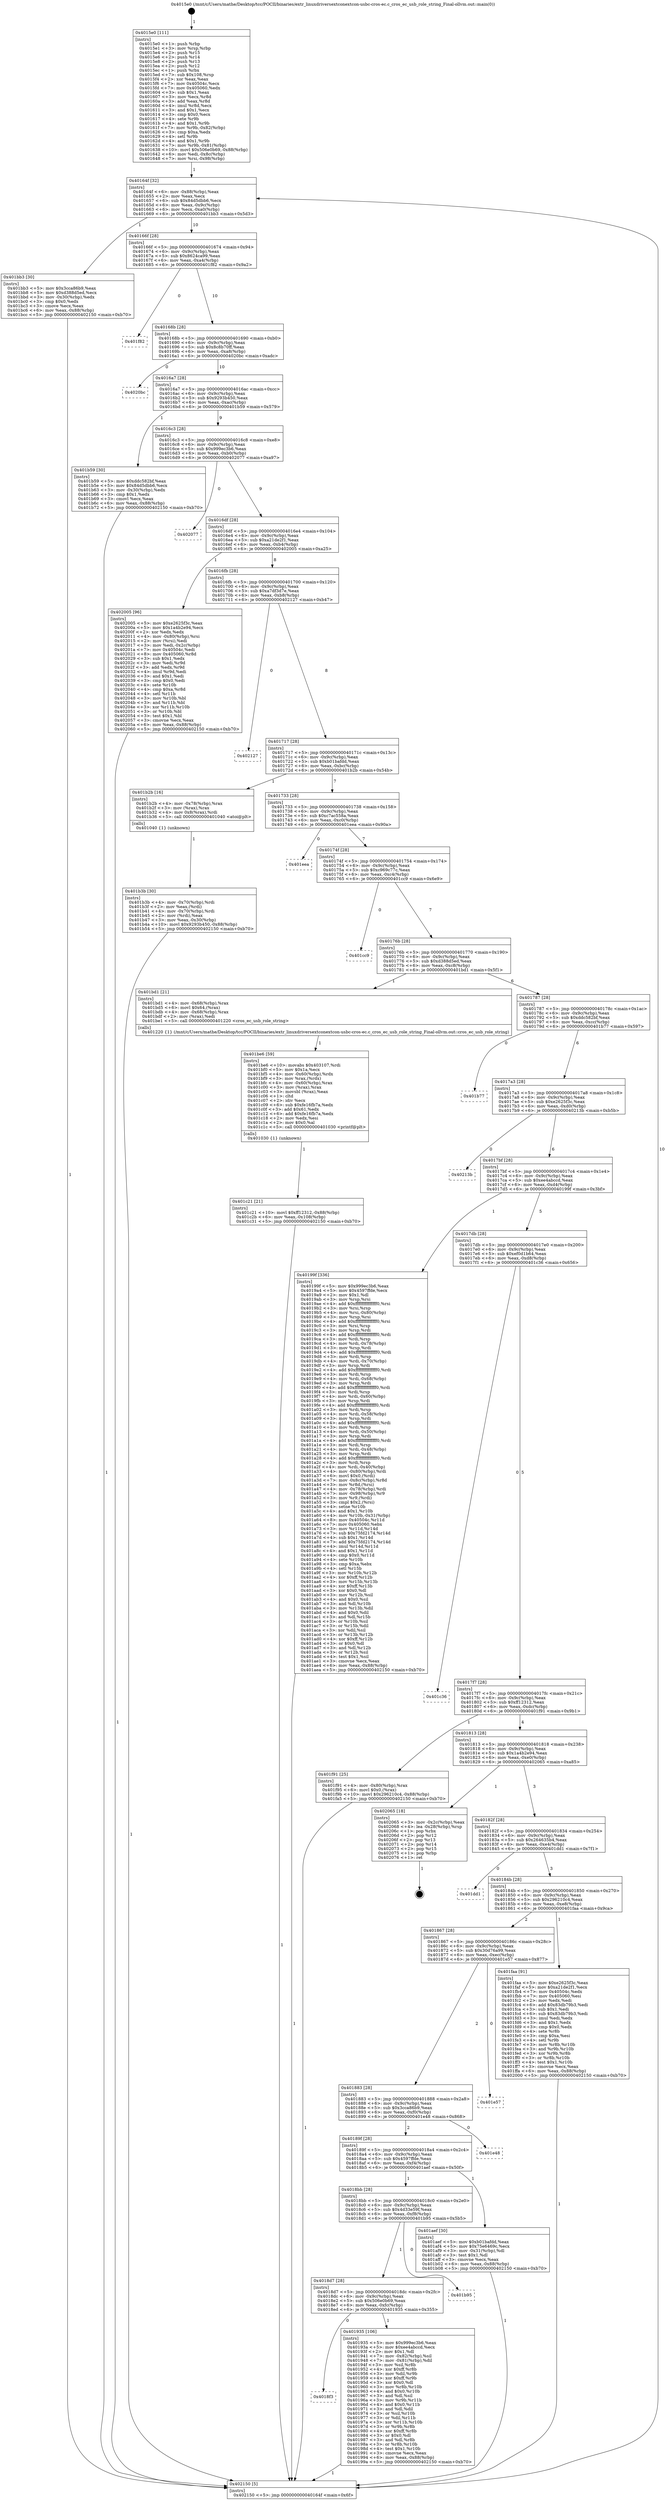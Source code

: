 digraph "0x4015e0" {
  label = "0x4015e0 (/mnt/c/Users/mathe/Desktop/tcc/POCII/binaries/extr_linuxdriversextconextcon-usbc-cros-ec.c_cros_ec_usb_role_string_Final-ollvm.out::main(0))"
  labelloc = "t"
  node[shape=record]

  Entry [label="",width=0.3,height=0.3,shape=circle,fillcolor=black,style=filled]
  "0x40164f" [label="{
     0x40164f [32]\l
     | [instrs]\l
     &nbsp;&nbsp;0x40164f \<+6\>: mov -0x88(%rbp),%eax\l
     &nbsp;&nbsp;0x401655 \<+2\>: mov %eax,%ecx\l
     &nbsp;&nbsp;0x401657 \<+6\>: sub $0x84d5dbb6,%ecx\l
     &nbsp;&nbsp;0x40165d \<+6\>: mov %eax,-0x9c(%rbp)\l
     &nbsp;&nbsp;0x401663 \<+6\>: mov %ecx,-0xa0(%rbp)\l
     &nbsp;&nbsp;0x401669 \<+6\>: je 0000000000401bb3 \<main+0x5d3\>\l
  }"]
  "0x401bb3" [label="{
     0x401bb3 [30]\l
     | [instrs]\l
     &nbsp;&nbsp;0x401bb3 \<+5\>: mov $0x3cca86b9,%eax\l
     &nbsp;&nbsp;0x401bb8 \<+5\>: mov $0xd388d5ed,%ecx\l
     &nbsp;&nbsp;0x401bbd \<+3\>: mov -0x30(%rbp),%edx\l
     &nbsp;&nbsp;0x401bc0 \<+3\>: cmp $0x0,%edx\l
     &nbsp;&nbsp;0x401bc3 \<+3\>: cmove %ecx,%eax\l
     &nbsp;&nbsp;0x401bc6 \<+6\>: mov %eax,-0x88(%rbp)\l
     &nbsp;&nbsp;0x401bcc \<+5\>: jmp 0000000000402150 \<main+0xb70\>\l
  }"]
  "0x40166f" [label="{
     0x40166f [28]\l
     | [instrs]\l
     &nbsp;&nbsp;0x40166f \<+5\>: jmp 0000000000401674 \<main+0x94\>\l
     &nbsp;&nbsp;0x401674 \<+6\>: mov -0x9c(%rbp),%eax\l
     &nbsp;&nbsp;0x40167a \<+5\>: sub $0x8624ca99,%eax\l
     &nbsp;&nbsp;0x40167f \<+6\>: mov %eax,-0xa4(%rbp)\l
     &nbsp;&nbsp;0x401685 \<+6\>: je 0000000000401f82 \<main+0x9a2\>\l
  }"]
  Exit [label="",width=0.3,height=0.3,shape=circle,fillcolor=black,style=filled,peripheries=2]
  "0x401f82" [label="{
     0x401f82\l
  }", style=dashed]
  "0x40168b" [label="{
     0x40168b [28]\l
     | [instrs]\l
     &nbsp;&nbsp;0x40168b \<+5\>: jmp 0000000000401690 \<main+0xb0\>\l
     &nbsp;&nbsp;0x401690 \<+6\>: mov -0x9c(%rbp),%eax\l
     &nbsp;&nbsp;0x401696 \<+5\>: sub $0x8c8b70ff,%eax\l
     &nbsp;&nbsp;0x40169b \<+6\>: mov %eax,-0xa8(%rbp)\l
     &nbsp;&nbsp;0x4016a1 \<+6\>: je 00000000004020bc \<main+0xadc\>\l
  }"]
  "0x401c21" [label="{
     0x401c21 [21]\l
     | [instrs]\l
     &nbsp;&nbsp;0x401c21 \<+10\>: movl $0xff12312,-0x88(%rbp)\l
     &nbsp;&nbsp;0x401c2b \<+6\>: mov %eax,-0x108(%rbp)\l
     &nbsp;&nbsp;0x401c31 \<+5\>: jmp 0000000000402150 \<main+0xb70\>\l
  }"]
  "0x4020bc" [label="{
     0x4020bc\l
  }", style=dashed]
  "0x4016a7" [label="{
     0x4016a7 [28]\l
     | [instrs]\l
     &nbsp;&nbsp;0x4016a7 \<+5\>: jmp 00000000004016ac \<main+0xcc\>\l
     &nbsp;&nbsp;0x4016ac \<+6\>: mov -0x9c(%rbp),%eax\l
     &nbsp;&nbsp;0x4016b2 \<+5\>: sub $0x9293b450,%eax\l
     &nbsp;&nbsp;0x4016b7 \<+6\>: mov %eax,-0xac(%rbp)\l
     &nbsp;&nbsp;0x4016bd \<+6\>: je 0000000000401b59 \<main+0x579\>\l
  }"]
  "0x401be6" [label="{
     0x401be6 [59]\l
     | [instrs]\l
     &nbsp;&nbsp;0x401be6 \<+10\>: movabs $0x403107,%rdi\l
     &nbsp;&nbsp;0x401bf0 \<+5\>: mov $0x1a,%ecx\l
     &nbsp;&nbsp;0x401bf5 \<+4\>: mov -0x60(%rbp),%rdx\l
     &nbsp;&nbsp;0x401bf9 \<+3\>: mov %rax,(%rdx)\l
     &nbsp;&nbsp;0x401bfc \<+4\>: mov -0x60(%rbp),%rax\l
     &nbsp;&nbsp;0x401c00 \<+3\>: mov (%rax),%rax\l
     &nbsp;&nbsp;0x401c03 \<+3\>: movsbl (%rax),%eax\l
     &nbsp;&nbsp;0x401c06 \<+1\>: cltd\l
     &nbsp;&nbsp;0x401c07 \<+2\>: idiv %ecx\l
     &nbsp;&nbsp;0x401c09 \<+6\>: sub $0xfe16fb7a,%edx\l
     &nbsp;&nbsp;0x401c0f \<+3\>: add $0x61,%edx\l
     &nbsp;&nbsp;0x401c12 \<+6\>: add $0xfe16fb7a,%edx\l
     &nbsp;&nbsp;0x401c18 \<+2\>: mov %edx,%esi\l
     &nbsp;&nbsp;0x401c1a \<+2\>: mov $0x0,%al\l
     &nbsp;&nbsp;0x401c1c \<+5\>: call 0000000000401030 \<printf@plt\>\l
     | [calls]\l
     &nbsp;&nbsp;0x401030 \{1\} (unknown)\l
  }"]
  "0x401b59" [label="{
     0x401b59 [30]\l
     | [instrs]\l
     &nbsp;&nbsp;0x401b59 \<+5\>: mov $0xddc582bf,%eax\l
     &nbsp;&nbsp;0x401b5e \<+5\>: mov $0x84d5dbb6,%ecx\l
     &nbsp;&nbsp;0x401b63 \<+3\>: mov -0x30(%rbp),%edx\l
     &nbsp;&nbsp;0x401b66 \<+3\>: cmp $0x1,%edx\l
     &nbsp;&nbsp;0x401b69 \<+3\>: cmovl %ecx,%eax\l
     &nbsp;&nbsp;0x401b6c \<+6\>: mov %eax,-0x88(%rbp)\l
     &nbsp;&nbsp;0x401b72 \<+5\>: jmp 0000000000402150 \<main+0xb70\>\l
  }"]
  "0x4016c3" [label="{
     0x4016c3 [28]\l
     | [instrs]\l
     &nbsp;&nbsp;0x4016c3 \<+5\>: jmp 00000000004016c8 \<main+0xe8\>\l
     &nbsp;&nbsp;0x4016c8 \<+6\>: mov -0x9c(%rbp),%eax\l
     &nbsp;&nbsp;0x4016ce \<+5\>: sub $0x999ec3b6,%eax\l
     &nbsp;&nbsp;0x4016d3 \<+6\>: mov %eax,-0xb0(%rbp)\l
     &nbsp;&nbsp;0x4016d9 \<+6\>: je 0000000000402077 \<main+0xa97\>\l
  }"]
  "0x401b3b" [label="{
     0x401b3b [30]\l
     | [instrs]\l
     &nbsp;&nbsp;0x401b3b \<+4\>: mov -0x70(%rbp),%rdi\l
     &nbsp;&nbsp;0x401b3f \<+2\>: mov %eax,(%rdi)\l
     &nbsp;&nbsp;0x401b41 \<+4\>: mov -0x70(%rbp),%rdi\l
     &nbsp;&nbsp;0x401b45 \<+2\>: mov (%rdi),%eax\l
     &nbsp;&nbsp;0x401b47 \<+3\>: mov %eax,-0x30(%rbp)\l
     &nbsp;&nbsp;0x401b4a \<+10\>: movl $0x9293b450,-0x88(%rbp)\l
     &nbsp;&nbsp;0x401b54 \<+5\>: jmp 0000000000402150 \<main+0xb70\>\l
  }"]
  "0x402077" [label="{
     0x402077\l
  }", style=dashed]
  "0x4016df" [label="{
     0x4016df [28]\l
     | [instrs]\l
     &nbsp;&nbsp;0x4016df \<+5\>: jmp 00000000004016e4 \<main+0x104\>\l
     &nbsp;&nbsp;0x4016e4 \<+6\>: mov -0x9c(%rbp),%eax\l
     &nbsp;&nbsp;0x4016ea \<+5\>: sub $0xa21de2f1,%eax\l
     &nbsp;&nbsp;0x4016ef \<+6\>: mov %eax,-0xb4(%rbp)\l
     &nbsp;&nbsp;0x4016f5 \<+6\>: je 0000000000402005 \<main+0xa25\>\l
  }"]
  "0x4015e0" [label="{
     0x4015e0 [111]\l
     | [instrs]\l
     &nbsp;&nbsp;0x4015e0 \<+1\>: push %rbp\l
     &nbsp;&nbsp;0x4015e1 \<+3\>: mov %rsp,%rbp\l
     &nbsp;&nbsp;0x4015e4 \<+2\>: push %r15\l
     &nbsp;&nbsp;0x4015e6 \<+2\>: push %r14\l
     &nbsp;&nbsp;0x4015e8 \<+2\>: push %r13\l
     &nbsp;&nbsp;0x4015ea \<+2\>: push %r12\l
     &nbsp;&nbsp;0x4015ec \<+1\>: push %rbx\l
     &nbsp;&nbsp;0x4015ed \<+7\>: sub $0x108,%rsp\l
     &nbsp;&nbsp;0x4015f4 \<+2\>: xor %eax,%eax\l
     &nbsp;&nbsp;0x4015f6 \<+7\>: mov 0x40504c,%ecx\l
     &nbsp;&nbsp;0x4015fd \<+7\>: mov 0x405060,%edx\l
     &nbsp;&nbsp;0x401604 \<+3\>: sub $0x1,%eax\l
     &nbsp;&nbsp;0x401607 \<+3\>: mov %ecx,%r8d\l
     &nbsp;&nbsp;0x40160a \<+3\>: add %eax,%r8d\l
     &nbsp;&nbsp;0x40160d \<+4\>: imul %r8d,%ecx\l
     &nbsp;&nbsp;0x401611 \<+3\>: and $0x1,%ecx\l
     &nbsp;&nbsp;0x401614 \<+3\>: cmp $0x0,%ecx\l
     &nbsp;&nbsp;0x401617 \<+4\>: sete %r9b\l
     &nbsp;&nbsp;0x40161b \<+4\>: and $0x1,%r9b\l
     &nbsp;&nbsp;0x40161f \<+7\>: mov %r9b,-0x82(%rbp)\l
     &nbsp;&nbsp;0x401626 \<+3\>: cmp $0xa,%edx\l
     &nbsp;&nbsp;0x401629 \<+4\>: setl %r9b\l
     &nbsp;&nbsp;0x40162d \<+4\>: and $0x1,%r9b\l
     &nbsp;&nbsp;0x401631 \<+7\>: mov %r9b,-0x81(%rbp)\l
     &nbsp;&nbsp;0x401638 \<+10\>: movl $0x506e0b69,-0x88(%rbp)\l
     &nbsp;&nbsp;0x401642 \<+6\>: mov %edi,-0x8c(%rbp)\l
     &nbsp;&nbsp;0x401648 \<+7\>: mov %rsi,-0x98(%rbp)\l
  }"]
  "0x402005" [label="{
     0x402005 [96]\l
     | [instrs]\l
     &nbsp;&nbsp;0x402005 \<+5\>: mov $0xe2625f3c,%eax\l
     &nbsp;&nbsp;0x40200a \<+5\>: mov $0x1a4b2e94,%ecx\l
     &nbsp;&nbsp;0x40200f \<+2\>: xor %edx,%edx\l
     &nbsp;&nbsp;0x402011 \<+4\>: mov -0x80(%rbp),%rsi\l
     &nbsp;&nbsp;0x402015 \<+2\>: mov (%rsi),%edi\l
     &nbsp;&nbsp;0x402017 \<+3\>: mov %edi,-0x2c(%rbp)\l
     &nbsp;&nbsp;0x40201a \<+7\>: mov 0x40504c,%edi\l
     &nbsp;&nbsp;0x402021 \<+8\>: mov 0x405060,%r8d\l
     &nbsp;&nbsp;0x402029 \<+3\>: sub $0x1,%edx\l
     &nbsp;&nbsp;0x40202c \<+3\>: mov %edi,%r9d\l
     &nbsp;&nbsp;0x40202f \<+3\>: add %edx,%r9d\l
     &nbsp;&nbsp;0x402032 \<+4\>: imul %r9d,%edi\l
     &nbsp;&nbsp;0x402036 \<+3\>: and $0x1,%edi\l
     &nbsp;&nbsp;0x402039 \<+3\>: cmp $0x0,%edi\l
     &nbsp;&nbsp;0x40203c \<+4\>: sete %r10b\l
     &nbsp;&nbsp;0x402040 \<+4\>: cmp $0xa,%r8d\l
     &nbsp;&nbsp;0x402044 \<+4\>: setl %r11b\l
     &nbsp;&nbsp;0x402048 \<+3\>: mov %r10b,%bl\l
     &nbsp;&nbsp;0x40204b \<+3\>: and %r11b,%bl\l
     &nbsp;&nbsp;0x40204e \<+3\>: xor %r11b,%r10b\l
     &nbsp;&nbsp;0x402051 \<+3\>: or %r10b,%bl\l
     &nbsp;&nbsp;0x402054 \<+3\>: test $0x1,%bl\l
     &nbsp;&nbsp;0x402057 \<+3\>: cmovne %ecx,%eax\l
     &nbsp;&nbsp;0x40205a \<+6\>: mov %eax,-0x88(%rbp)\l
     &nbsp;&nbsp;0x402060 \<+5\>: jmp 0000000000402150 \<main+0xb70\>\l
  }"]
  "0x4016fb" [label="{
     0x4016fb [28]\l
     | [instrs]\l
     &nbsp;&nbsp;0x4016fb \<+5\>: jmp 0000000000401700 \<main+0x120\>\l
     &nbsp;&nbsp;0x401700 \<+6\>: mov -0x9c(%rbp),%eax\l
     &nbsp;&nbsp;0x401706 \<+5\>: sub $0xa7df3d7e,%eax\l
     &nbsp;&nbsp;0x40170b \<+6\>: mov %eax,-0xb8(%rbp)\l
     &nbsp;&nbsp;0x401711 \<+6\>: je 0000000000402127 \<main+0xb47\>\l
  }"]
  "0x402150" [label="{
     0x402150 [5]\l
     | [instrs]\l
     &nbsp;&nbsp;0x402150 \<+5\>: jmp 000000000040164f \<main+0x6f\>\l
  }"]
  "0x402127" [label="{
     0x402127\l
  }", style=dashed]
  "0x401717" [label="{
     0x401717 [28]\l
     | [instrs]\l
     &nbsp;&nbsp;0x401717 \<+5\>: jmp 000000000040171c \<main+0x13c\>\l
     &nbsp;&nbsp;0x40171c \<+6\>: mov -0x9c(%rbp),%eax\l
     &nbsp;&nbsp;0x401722 \<+5\>: sub $0xb01bafdd,%eax\l
     &nbsp;&nbsp;0x401727 \<+6\>: mov %eax,-0xbc(%rbp)\l
     &nbsp;&nbsp;0x40172d \<+6\>: je 0000000000401b2b \<main+0x54b\>\l
  }"]
  "0x4018f3" [label="{
     0x4018f3\l
  }", style=dashed]
  "0x401b2b" [label="{
     0x401b2b [16]\l
     | [instrs]\l
     &nbsp;&nbsp;0x401b2b \<+4\>: mov -0x78(%rbp),%rax\l
     &nbsp;&nbsp;0x401b2f \<+3\>: mov (%rax),%rax\l
     &nbsp;&nbsp;0x401b32 \<+4\>: mov 0x8(%rax),%rdi\l
     &nbsp;&nbsp;0x401b36 \<+5\>: call 0000000000401040 \<atoi@plt\>\l
     | [calls]\l
     &nbsp;&nbsp;0x401040 \{1\} (unknown)\l
  }"]
  "0x401733" [label="{
     0x401733 [28]\l
     | [instrs]\l
     &nbsp;&nbsp;0x401733 \<+5\>: jmp 0000000000401738 \<main+0x158\>\l
     &nbsp;&nbsp;0x401738 \<+6\>: mov -0x9c(%rbp),%eax\l
     &nbsp;&nbsp;0x40173e \<+5\>: sub $0xc7ac558a,%eax\l
     &nbsp;&nbsp;0x401743 \<+6\>: mov %eax,-0xc0(%rbp)\l
     &nbsp;&nbsp;0x401749 \<+6\>: je 0000000000401eea \<main+0x90a\>\l
  }"]
  "0x401935" [label="{
     0x401935 [106]\l
     | [instrs]\l
     &nbsp;&nbsp;0x401935 \<+5\>: mov $0x999ec3b6,%eax\l
     &nbsp;&nbsp;0x40193a \<+5\>: mov $0xee4abccd,%ecx\l
     &nbsp;&nbsp;0x40193f \<+2\>: mov $0x1,%dl\l
     &nbsp;&nbsp;0x401941 \<+7\>: mov -0x82(%rbp),%sil\l
     &nbsp;&nbsp;0x401948 \<+7\>: mov -0x81(%rbp),%dil\l
     &nbsp;&nbsp;0x40194f \<+3\>: mov %sil,%r8b\l
     &nbsp;&nbsp;0x401952 \<+4\>: xor $0xff,%r8b\l
     &nbsp;&nbsp;0x401956 \<+3\>: mov %dil,%r9b\l
     &nbsp;&nbsp;0x401959 \<+4\>: xor $0xff,%r9b\l
     &nbsp;&nbsp;0x40195d \<+3\>: xor $0x0,%dl\l
     &nbsp;&nbsp;0x401960 \<+3\>: mov %r8b,%r10b\l
     &nbsp;&nbsp;0x401963 \<+4\>: and $0x0,%r10b\l
     &nbsp;&nbsp;0x401967 \<+3\>: and %dl,%sil\l
     &nbsp;&nbsp;0x40196a \<+3\>: mov %r9b,%r11b\l
     &nbsp;&nbsp;0x40196d \<+4\>: and $0x0,%r11b\l
     &nbsp;&nbsp;0x401971 \<+3\>: and %dl,%dil\l
     &nbsp;&nbsp;0x401974 \<+3\>: or %sil,%r10b\l
     &nbsp;&nbsp;0x401977 \<+3\>: or %dil,%r11b\l
     &nbsp;&nbsp;0x40197a \<+3\>: xor %r11b,%r10b\l
     &nbsp;&nbsp;0x40197d \<+3\>: or %r9b,%r8b\l
     &nbsp;&nbsp;0x401980 \<+4\>: xor $0xff,%r8b\l
     &nbsp;&nbsp;0x401984 \<+3\>: or $0x0,%dl\l
     &nbsp;&nbsp;0x401987 \<+3\>: and %dl,%r8b\l
     &nbsp;&nbsp;0x40198a \<+3\>: or %r8b,%r10b\l
     &nbsp;&nbsp;0x40198d \<+4\>: test $0x1,%r10b\l
     &nbsp;&nbsp;0x401991 \<+3\>: cmovne %ecx,%eax\l
     &nbsp;&nbsp;0x401994 \<+6\>: mov %eax,-0x88(%rbp)\l
     &nbsp;&nbsp;0x40199a \<+5\>: jmp 0000000000402150 \<main+0xb70\>\l
  }"]
  "0x401eea" [label="{
     0x401eea\l
  }", style=dashed]
  "0x40174f" [label="{
     0x40174f [28]\l
     | [instrs]\l
     &nbsp;&nbsp;0x40174f \<+5\>: jmp 0000000000401754 \<main+0x174\>\l
     &nbsp;&nbsp;0x401754 \<+6\>: mov -0x9c(%rbp),%eax\l
     &nbsp;&nbsp;0x40175a \<+5\>: sub $0xc969c77c,%eax\l
     &nbsp;&nbsp;0x40175f \<+6\>: mov %eax,-0xc4(%rbp)\l
     &nbsp;&nbsp;0x401765 \<+6\>: je 0000000000401cc9 \<main+0x6e9\>\l
  }"]
  "0x4018d7" [label="{
     0x4018d7 [28]\l
     | [instrs]\l
     &nbsp;&nbsp;0x4018d7 \<+5\>: jmp 00000000004018dc \<main+0x2fc\>\l
     &nbsp;&nbsp;0x4018dc \<+6\>: mov -0x9c(%rbp),%eax\l
     &nbsp;&nbsp;0x4018e2 \<+5\>: sub $0x506e0b69,%eax\l
     &nbsp;&nbsp;0x4018e7 \<+6\>: mov %eax,-0xfc(%rbp)\l
     &nbsp;&nbsp;0x4018ed \<+6\>: je 0000000000401935 \<main+0x355\>\l
  }"]
  "0x401cc9" [label="{
     0x401cc9\l
  }", style=dashed]
  "0x40176b" [label="{
     0x40176b [28]\l
     | [instrs]\l
     &nbsp;&nbsp;0x40176b \<+5\>: jmp 0000000000401770 \<main+0x190\>\l
     &nbsp;&nbsp;0x401770 \<+6\>: mov -0x9c(%rbp),%eax\l
     &nbsp;&nbsp;0x401776 \<+5\>: sub $0xd388d5ed,%eax\l
     &nbsp;&nbsp;0x40177b \<+6\>: mov %eax,-0xc8(%rbp)\l
     &nbsp;&nbsp;0x401781 \<+6\>: je 0000000000401bd1 \<main+0x5f1\>\l
  }"]
  "0x401b95" [label="{
     0x401b95\l
  }", style=dashed]
  "0x401bd1" [label="{
     0x401bd1 [21]\l
     | [instrs]\l
     &nbsp;&nbsp;0x401bd1 \<+4\>: mov -0x68(%rbp),%rax\l
     &nbsp;&nbsp;0x401bd5 \<+6\>: movl $0x64,(%rax)\l
     &nbsp;&nbsp;0x401bdb \<+4\>: mov -0x68(%rbp),%rax\l
     &nbsp;&nbsp;0x401bdf \<+2\>: mov (%rax),%edi\l
     &nbsp;&nbsp;0x401be1 \<+5\>: call 0000000000401220 \<cros_ec_usb_role_string\>\l
     | [calls]\l
     &nbsp;&nbsp;0x401220 \{1\} (/mnt/c/Users/mathe/Desktop/tcc/POCII/binaries/extr_linuxdriversextconextcon-usbc-cros-ec.c_cros_ec_usb_role_string_Final-ollvm.out::cros_ec_usb_role_string)\l
  }"]
  "0x401787" [label="{
     0x401787 [28]\l
     | [instrs]\l
     &nbsp;&nbsp;0x401787 \<+5\>: jmp 000000000040178c \<main+0x1ac\>\l
     &nbsp;&nbsp;0x40178c \<+6\>: mov -0x9c(%rbp),%eax\l
     &nbsp;&nbsp;0x401792 \<+5\>: sub $0xddc582bf,%eax\l
     &nbsp;&nbsp;0x401797 \<+6\>: mov %eax,-0xcc(%rbp)\l
     &nbsp;&nbsp;0x40179d \<+6\>: je 0000000000401b77 \<main+0x597\>\l
  }"]
  "0x4018bb" [label="{
     0x4018bb [28]\l
     | [instrs]\l
     &nbsp;&nbsp;0x4018bb \<+5\>: jmp 00000000004018c0 \<main+0x2e0\>\l
     &nbsp;&nbsp;0x4018c0 \<+6\>: mov -0x9c(%rbp),%eax\l
     &nbsp;&nbsp;0x4018c6 \<+5\>: sub $0x4d33e59f,%eax\l
     &nbsp;&nbsp;0x4018cb \<+6\>: mov %eax,-0xf8(%rbp)\l
     &nbsp;&nbsp;0x4018d1 \<+6\>: je 0000000000401b95 \<main+0x5b5\>\l
  }"]
  "0x401b77" [label="{
     0x401b77\l
  }", style=dashed]
  "0x4017a3" [label="{
     0x4017a3 [28]\l
     | [instrs]\l
     &nbsp;&nbsp;0x4017a3 \<+5\>: jmp 00000000004017a8 \<main+0x1c8\>\l
     &nbsp;&nbsp;0x4017a8 \<+6\>: mov -0x9c(%rbp),%eax\l
     &nbsp;&nbsp;0x4017ae \<+5\>: sub $0xe2625f3c,%eax\l
     &nbsp;&nbsp;0x4017b3 \<+6\>: mov %eax,-0xd0(%rbp)\l
     &nbsp;&nbsp;0x4017b9 \<+6\>: je 000000000040213b \<main+0xb5b\>\l
  }"]
  "0x401aef" [label="{
     0x401aef [30]\l
     | [instrs]\l
     &nbsp;&nbsp;0x401aef \<+5\>: mov $0xb01bafdd,%eax\l
     &nbsp;&nbsp;0x401af4 \<+5\>: mov $0x75e6469c,%ecx\l
     &nbsp;&nbsp;0x401af9 \<+3\>: mov -0x31(%rbp),%dl\l
     &nbsp;&nbsp;0x401afc \<+3\>: test $0x1,%dl\l
     &nbsp;&nbsp;0x401aff \<+3\>: cmovne %ecx,%eax\l
     &nbsp;&nbsp;0x401b02 \<+6\>: mov %eax,-0x88(%rbp)\l
     &nbsp;&nbsp;0x401b08 \<+5\>: jmp 0000000000402150 \<main+0xb70\>\l
  }"]
  "0x40213b" [label="{
     0x40213b\l
  }", style=dashed]
  "0x4017bf" [label="{
     0x4017bf [28]\l
     | [instrs]\l
     &nbsp;&nbsp;0x4017bf \<+5\>: jmp 00000000004017c4 \<main+0x1e4\>\l
     &nbsp;&nbsp;0x4017c4 \<+6\>: mov -0x9c(%rbp),%eax\l
     &nbsp;&nbsp;0x4017ca \<+5\>: sub $0xee4abccd,%eax\l
     &nbsp;&nbsp;0x4017cf \<+6\>: mov %eax,-0xd4(%rbp)\l
     &nbsp;&nbsp;0x4017d5 \<+6\>: je 000000000040199f \<main+0x3bf\>\l
  }"]
  "0x40189f" [label="{
     0x40189f [28]\l
     | [instrs]\l
     &nbsp;&nbsp;0x40189f \<+5\>: jmp 00000000004018a4 \<main+0x2c4\>\l
     &nbsp;&nbsp;0x4018a4 \<+6\>: mov -0x9c(%rbp),%eax\l
     &nbsp;&nbsp;0x4018aa \<+5\>: sub $0x4597ffde,%eax\l
     &nbsp;&nbsp;0x4018af \<+6\>: mov %eax,-0xf4(%rbp)\l
     &nbsp;&nbsp;0x4018b5 \<+6\>: je 0000000000401aef \<main+0x50f\>\l
  }"]
  "0x40199f" [label="{
     0x40199f [336]\l
     | [instrs]\l
     &nbsp;&nbsp;0x40199f \<+5\>: mov $0x999ec3b6,%eax\l
     &nbsp;&nbsp;0x4019a4 \<+5\>: mov $0x4597ffde,%ecx\l
     &nbsp;&nbsp;0x4019a9 \<+2\>: mov $0x1,%dl\l
     &nbsp;&nbsp;0x4019ab \<+3\>: mov %rsp,%rsi\l
     &nbsp;&nbsp;0x4019ae \<+4\>: add $0xfffffffffffffff0,%rsi\l
     &nbsp;&nbsp;0x4019b2 \<+3\>: mov %rsi,%rsp\l
     &nbsp;&nbsp;0x4019b5 \<+4\>: mov %rsi,-0x80(%rbp)\l
     &nbsp;&nbsp;0x4019b9 \<+3\>: mov %rsp,%rsi\l
     &nbsp;&nbsp;0x4019bc \<+4\>: add $0xfffffffffffffff0,%rsi\l
     &nbsp;&nbsp;0x4019c0 \<+3\>: mov %rsi,%rsp\l
     &nbsp;&nbsp;0x4019c3 \<+3\>: mov %rsp,%rdi\l
     &nbsp;&nbsp;0x4019c6 \<+4\>: add $0xfffffffffffffff0,%rdi\l
     &nbsp;&nbsp;0x4019ca \<+3\>: mov %rdi,%rsp\l
     &nbsp;&nbsp;0x4019cd \<+4\>: mov %rdi,-0x78(%rbp)\l
     &nbsp;&nbsp;0x4019d1 \<+3\>: mov %rsp,%rdi\l
     &nbsp;&nbsp;0x4019d4 \<+4\>: add $0xfffffffffffffff0,%rdi\l
     &nbsp;&nbsp;0x4019d8 \<+3\>: mov %rdi,%rsp\l
     &nbsp;&nbsp;0x4019db \<+4\>: mov %rdi,-0x70(%rbp)\l
     &nbsp;&nbsp;0x4019df \<+3\>: mov %rsp,%rdi\l
     &nbsp;&nbsp;0x4019e2 \<+4\>: add $0xfffffffffffffff0,%rdi\l
     &nbsp;&nbsp;0x4019e6 \<+3\>: mov %rdi,%rsp\l
     &nbsp;&nbsp;0x4019e9 \<+4\>: mov %rdi,-0x68(%rbp)\l
     &nbsp;&nbsp;0x4019ed \<+3\>: mov %rsp,%rdi\l
     &nbsp;&nbsp;0x4019f0 \<+4\>: add $0xfffffffffffffff0,%rdi\l
     &nbsp;&nbsp;0x4019f4 \<+3\>: mov %rdi,%rsp\l
     &nbsp;&nbsp;0x4019f7 \<+4\>: mov %rdi,-0x60(%rbp)\l
     &nbsp;&nbsp;0x4019fb \<+3\>: mov %rsp,%rdi\l
     &nbsp;&nbsp;0x4019fe \<+4\>: add $0xfffffffffffffff0,%rdi\l
     &nbsp;&nbsp;0x401a02 \<+3\>: mov %rdi,%rsp\l
     &nbsp;&nbsp;0x401a05 \<+4\>: mov %rdi,-0x58(%rbp)\l
     &nbsp;&nbsp;0x401a09 \<+3\>: mov %rsp,%rdi\l
     &nbsp;&nbsp;0x401a0c \<+4\>: add $0xfffffffffffffff0,%rdi\l
     &nbsp;&nbsp;0x401a10 \<+3\>: mov %rdi,%rsp\l
     &nbsp;&nbsp;0x401a13 \<+4\>: mov %rdi,-0x50(%rbp)\l
     &nbsp;&nbsp;0x401a17 \<+3\>: mov %rsp,%rdi\l
     &nbsp;&nbsp;0x401a1a \<+4\>: add $0xfffffffffffffff0,%rdi\l
     &nbsp;&nbsp;0x401a1e \<+3\>: mov %rdi,%rsp\l
     &nbsp;&nbsp;0x401a21 \<+4\>: mov %rdi,-0x48(%rbp)\l
     &nbsp;&nbsp;0x401a25 \<+3\>: mov %rsp,%rdi\l
     &nbsp;&nbsp;0x401a28 \<+4\>: add $0xfffffffffffffff0,%rdi\l
     &nbsp;&nbsp;0x401a2c \<+3\>: mov %rdi,%rsp\l
     &nbsp;&nbsp;0x401a2f \<+4\>: mov %rdi,-0x40(%rbp)\l
     &nbsp;&nbsp;0x401a33 \<+4\>: mov -0x80(%rbp),%rdi\l
     &nbsp;&nbsp;0x401a37 \<+6\>: movl $0x0,(%rdi)\l
     &nbsp;&nbsp;0x401a3d \<+7\>: mov -0x8c(%rbp),%r8d\l
     &nbsp;&nbsp;0x401a44 \<+3\>: mov %r8d,(%rsi)\l
     &nbsp;&nbsp;0x401a47 \<+4\>: mov -0x78(%rbp),%rdi\l
     &nbsp;&nbsp;0x401a4b \<+7\>: mov -0x98(%rbp),%r9\l
     &nbsp;&nbsp;0x401a52 \<+3\>: mov %r9,(%rdi)\l
     &nbsp;&nbsp;0x401a55 \<+3\>: cmpl $0x2,(%rsi)\l
     &nbsp;&nbsp;0x401a58 \<+4\>: setne %r10b\l
     &nbsp;&nbsp;0x401a5c \<+4\>: and $0x1,%r10b\l
     &nbsp;&nbsp;0x401a60 \<+4\>: mov %r10b,-0x31(%rbp)\l
     &nbsp;&nbsp;0x401a64 \<+8\>: mov 0x40504c,%r11d\l
     &nbsp;&nbsp;0x401a6c \<+7\>: mov 0x405060,%ebx\l
     &nbsp;&nbsp;0x401a73 \<+3\>: mov %r11d,%r14d\l
     &nbsp;&nbsp;0x401a76 \<+7\>: sub $0x75fd2174,%r14d\l
     &nbsp;&nbsp;0x401a7d \<+4\>: sub $0x1,%r14d\l
     &nbsp;&nbsp;0x401a81 \<+7\>: add $0x75fd2174,%r14d\l
     &nbsp;&nbsp;0x401a88 \<+4\>: imul %r14d,%r11d\l
     &nbsp;&nbsp;0x401a8c \<+4\>: and $0x1,%r11d\l
     &nbsp;&nbsp;0x401a90 \<+4\>: cmp $0x0,%r11d\l
     &nbsp;&nbsp;0x401a94 \<+4\>: sete %r10b\l
     &nbsp;&nbsp;0x401a98 \<+3\>: cmp $0xa,%ebx\l
     &nbsp;&nbsp;0x401a9b \<+4\>: setl %r15b\l
     &nbsp;&nbsp;0x401a9f \<+3\>: mov %r10b,%r12b\l
     &nbsp;&nbsp;0x401aa2 \<+4\>: xor $0xff,%r12b\l
     &nbsp;&nbsp;0x401aa6 \<+3\>: mov %r15b,%r13b\l
     &nbsp;&nbsp;0x401aa9 \<+4\>: xor $0xff,%r13b\l
     &nbsp;&nbsp;0x401aad \<+3\>: xor $0x0,%dl\l
     &nbsp;&nbsp;0x401ab0 \<+3\>: mov %r12b,%sil\l
     &nbsp;&nbsp;0x401ab3 \<+4\>: and $0x0,%sil\l
     &nbsp;&nbsp;0x401ab7 \<+3\>: and %dl,%r10b\l
     &nbsp;&nbsp;0x401aba \<+3\>: mov %r13b,%dil\l
     &nbsp;&nbsp;0x401abd \<+4\>: and $0x0,%dil\l
     &nbsp;&nbsp;0x401ac1 \<+3\>: and %dl,%r15b\l
     &nbsp;&nbsp;0x401ac4 \<+3\>: or %r10b,%sil\l
     &nbsp;&nbsp;0x401ac7 \<+3\>: or %r15b,%dil\l
     &nbsp;&nbsp;0x401aca \<+3\>: xor %dil,%sil\l
     &nbsp;&nbsp;0x401acd \<+3\>: or %r13b,%r12b\l
     &nbsp;&nbsp;0x401ad0 \<+4\>: xor $0xff,%r12b\l
     &nbsp;&nbsp;0x401ad4 \<+3\>: or $0x0,%dl\l
     &nbsp;&nbsp;0x401ad7 \<+3\>: and %dl,%r12b\l
     &nbsp;&nbsp;0x401ada \<+3\>: or %r12b,%sil\l
     &nbsp;&nbsp;0x401add \<+4\>: test $0x1,%sil\l
     &nbsp;&nbsp;0x401ae1 \<+3\>: cmovne %ecx,%eax\l
     &nbsp;&nbsp;0x401ae4 \<+6\>: mov %eax,-0x88(%rbp)\l
     &nbsp;&nbsp;0x401aea \<+5\>: jmp 0000000000402150 \<main+0xb70\>\l
  }"]
  "0x4017db" [label="{
     0x4017db [28]\l
     | [instrs]\l
     &nbsp;&nbsp;0x4017db \<+5\>: jmp 00000000004017e0 \<main+0x200\>\l
     &nbsp;&nbsp;0x4017e0 \<+6\>: mov -0x9c(%rbp),%eax\l
     &nbsp;&nbsp;0x4017e6 \<+5\>: sub $0xef0d1b64,%eax\l
     &nbsp;&nbsp;0x4017eb \<+6\>: mov %eax,-0xd8(%rbp)\l
     &nbsp;&nbsp;0x4017f1 \<+6\>: je 0000000000401c36 \<main+0x656\>\l
  }"]
  "0x401e48" [label="{
     0x401e48\l
  }", style=dashed]
  "0x401c36" [label="{
     0x401c36\l
  }", style=dashed]
  "0x4017f7" [label="{
     0x4017f7 [28]\l
     | [instrs]\l
     &nbsp;&nbsp;0x4017f7 \<+5\>: jmp 00000000004017fc \<main+0x21c\>\l
     &nbsp;&nbsp;0x4017fc \<+6\>: mov -0x9c(%rbp),%eax\l
     &nbsp;&nbsp;0x401802 \<+5\>: sub $0xff12312,%eax\l
     &nbsp;&nbsp;0x401807 \<+6\>: mov %eax,-0xdc(%rbp)\l
     &nbsp;&nbsp;0x40180d \<+6\>: je 0000000000401f91 \<main+0x9b1\>\l
  }"]
  "0x401883" [label="{
     0x401883 [28]\l
     | [instrs]\l
     &nbsp;&nbsp;0x401883 \<+5\>: jmp 0000000000401888 \<main+0x2a8\>\l
     &nbsp;&nbsp;0x401888 \<+6\>: mov -0x9c(%rbp),%eax\l
     &nbsp;&nbsp;0x40188e \<+5\>: sub $0x3cca86b9,%eax\l
     &nbsp;&nbsp;0x401893 \<+6\>: mov %eax,-0xf0(%rbp)\l
     &nbsp;&nbsp;0x401899 \<+6\>: je 0000000000401e48 \<main+0x868\>\l
  }"]
  "0x401f91" [label="{
     0x401f91 [25]\l
     | [instrs]\l
     &nbsp;&nbsp;0x401f91 \<+4\>: mov -0x80(%rbp),%rax\l
     &nbsp;&nbsp;0x401f95 \<+6\>: movl $0x0,(%rax)\l
     &nbsp;&nbsp;0x401f9b \<+10\>: movl $0x296210c4,-0x88(%rbp)\l
     &nbsp;&nbsp;0x401fa5 \<+5\>: jmp 0000000000402150 \<main+0xb70\>\l
  }"]
  "0x401813" [label="{
     0x401813 [28]\l
     | [instrs]\l
     &nbsp;&nbsp;0x401813 \<+5\>: jmp 0000000000401818 \<main+0x238\>\l
     &nbsp;&nbsp;0x401818 \<+6\>: mov -0x9c(%rbp),%eax\l
     &nbsp;&nbsp;0x40181e \<+5\>: sub $0x1a4b2e94,%eax\l
     &nbsp;&nbsp;0x401823 \<+6\>: mov %eax,-0xe0(%rbp)\l
     &nbsp;&nbsp;0x401829 \<+6\>: je 0000000000402065 \<main+0xa85\>\l
  }"]
  "0x401e57" [label="{
     0x401e57\l
  }", style=dashed]
  "0x402065" [label="{
     0x402065 [18]\l
     | [instrs]\l
     &nbsp;&nbsp;0x402065 \<+3\>: mov -0x2c(%rbp),%eax\l
     &nbsp;&nbsp;0x402068 \<+4\>: lea -0x28(%rbp),%rsp\l
     &nbsp;&nbsp;0x40206c \<+1\>: pop %rbx\l
     &nbsp;&nbsp;0x40206d \<+2\>: pop %r12\l
     &nbsp;&nbsp;0x40206f \<+2\>: pop %r13\l
     &nbsp;&nbsp;0x402071 \<+2\>: pop %r14\l
     &nbsp;&nbsp;0x402073 \<+2\>: pop %r15\l
     &nbsp;&nbsp;0x402075 \<+1\>: pop %rbp\l
     &nbsp;&nbsp;0x402076 \<+1\>: ret\l
  }"]
  "0x40182f" [label="{
     0x40182f [28]\l
     | [instrs]\l
     &nbsp;&nbsp;0x40182f \<+5\>: jmp 0000000000401834 \<main+0x254\>\l
     &nbsp;&nbsp;0x401834 \<+6\>: mov -0x9c(%rbp),%eax\l
     &nbsp;&nbsp;0x40183a \<+5\>: sub $0x264635b4,%eax\l
     &nbsp;&nbsp;0x40183f \<+6\>: mov %eax,-0xe4(%rbp)\l
     &nbsp;&nbsp;0x401845 \<+6\>: je 0000000000401dd1 \<main+0x7f1\>\l
  }"]
  "0x401867" [label="{
     0x401867 [28]\l
     | [instrs]\l
     &nbsp;&nbsp;0x401867 \<+5\>: jmp 000000000040186c \<main+0x28c\>\l
     &nbsp;&nbsp;0x40186c \<+6\>: mov -0x9c(%rbp),%eax\l
     &nbsp;&nbsp;0x401872 \<+5\>: sub $0x30d76a99,%eax\l
     &nbsp;&nbsp;0x401877 \<+6\>: mov %eax,-0xec(%rbp)\l
     &nbsp;&nbsp;0x40187d \<+6\>: je 0000000000401e57 \<main+0x877\>\l
  }"]
  "0x401dd1" [label="{
     0x401dd1\l
  }", style=dashed]
  "0x40184b" [label="{
     0x40184b [28]\l
     | [instrs]\l
     &nbsp;&nbsp;0x40184b \<+5\>: jmp 0000000000401850 \<main+0x270\>\l
     &nbsp;&nbsp;0x401850 \<+6\>: mov -0x9c(%rbp),%eax\l
     &nbsp;&nbsp;0x401856 \<+5\>: sub $0x296210c4,%eax\l
     &nbsp;&nbsp;0x40185b \<+6\>: mov %eax,-0xe8(%rbp)\l
     &nbsp;&nbsp;0x401861 \<+6\>: je 0000000000401faa \<main+0x9ca\>\l
  }"]
  "0x401faa" [label="{
     0x401faa [91]\l
     | [instrs]\l
     &nbsp;&nbsp;0x401faa \<+5\>: mov $0xe2625f3c,%eax\l
     &nbsp;&nbsp;0x401faf \<+5\>: mov $0xa21de2f1,%ecx\l
     &nbsp;&nbsp;0x401fb4 \<+7\>: mov 0x40504c,%edx\l
     &nbsp;&nbsp;0x401fbb \<+7\>: mov 0x405060,%esi\l
     &nbsp;&nbsp;0x401fc2 \<+2\>: mov %edx,%edi\l
     &nbsp;&nbsp;0x401fc4 \<+6\>: add $0x83db79b3,%edi\l
     &nbsp;&nbsp;0x401fca \<+3\>: sub $0x1,%edi\l
     &nbsp;&nbsp;0x401fcd \<+6\>: sub $0x83db79b3,%edi\l
     &nbsp;&nbsp;0x401fd3 \<+3\>: imul %edi,%edx\l
     &nbsp;&nbsp;0x401fd6 \<+3\>: and $0x1,%edx\l
     &nbsp;&nbsp;0x401fd9 \<+3\>: cmp $0x0,%edx\l
     &nbsp;&nbsp;0x401fdc \<+4\>: sete %r8b\l
     &nbsp;&nbsp;0x401fe0 \<+3\>: cmp $0xa,%esi\l
     &nbsp;&nbsp;0x401fe3 \<+4\>: setl %r9b\l
     &nbsp;&nbsp;0x401fe7 \<+3\>: mov %r8b,%r10b\l
     &nbsp;&nbsp;0x401fea \<+3\>: and %r9b,%r10b\l
     &nbsp;&nbsp;0x401fed \<+3\>: xor %r9b,%r8b\l
     &nbsp;&nbsp;0x401ff0 \<+3\>: or %r8b,%r10b\l
     &nbsp;&nbsp;0x401ff3 \<+4\>: test $0x1,%r10b\l
     &nbsp;&nbsp;0x401ff7 \<+3\>: cmovne %ecx,%eax\l
     &nbsp;&nbsp;0x401ffa \<+6\>: mov %eax,-0x88(%rbp)\l
     &nbsp;&nbsp;0x402000 \<+5\>: jmp 0000000000402150 \<main+0xb70\>\l
  }"]
  Entry -> "0x4015e0" [label=" 1"]
  "0x40164f" -> "0x401bb3" [label=" 1"]
  "0x40164f" -> "0x40166f" [label=" 10"]
  "0x402065" -> Exit [label=" 1"]
  "0x40166f" -> "0x401f82" [label=" 0"]
  "0x40166f" -> "0x40168b" [label=" 10"]
  "0x402005" -> "0x402150" [label=" 1"]
  "0x40168b" -> "0x4020bc" [label=" 0"]
  "0x40168b" -> "0x4016a7" [label=" 10"]
  "0x401faa" -> "0x402150" [label=" 1"]
  "0x4016a7" -> "0x401b59" [label=" 1"]
  "0x4016a7" -> "0x4016c3" [label=" 9"]
  "0x401f91" -> "0x402150" [label=" 1"]
  "0x4016c3" -> "0x402077" [label=" 0"]
  "0x4016c3" -> "0x4016df" [label=" 9"]
  "0x401c21" -> "0x402150" [label=" 1"]
  "0x4016df" -> "0x402005" [label=" 1"]
  "0x4016df" -> "0x4016fb" [label=" 8"]
  "0x401bd1" -> "0x401be6" [label=" 1"]
  "0x4016fb" -> "0x402127" [label=" 0"]
  "0x4016fb" -> "0x401717" [label=" 8"]
  "0x401bb3" -> "0x402150" [label=" 1"]
  "0x401717" -> "0x401b2b" [label=" 1"]
  "0x401717" -> "0x401733" [label=" 7"]
  "0x401b59" -> "0x402150" [label=" 1"]
  "0x401733" -> "0x401eea" [label=" 0"]
  "0x401733" -> "0x40174f" [label=" 7"]
  "0x401b3b" -> "0x402150" [label=" 1"]
  "0x40174f" -> "0x401cc9" [label=" 0"]
  "0x40174f" -> "0x40176b" [label=" 7"]
  "0x401aef" -> "0x402150" [label=" 1"]
  "0x40176b" -> "0x401bd1" [label=" 1"]
  "0x40176b" -> "0x401787" [label=" 6"]
  "0x40199f" -> "0x402150" [label=" 1"]
  "0x401787" -> "0x401b77" [label=" 0"]
  "0x401787" -> "0x4017a3" [label=" 6"]
  "0x402150" -> "0x40164f" [label=" 10"]
  "0x4017a3" -> "0x40213b" [label=" 0"]
  "0x4017a3" -> "0x4017bf" [label=" 6"]
  "0x4015e0" -> "0x40164f" [label=" 1"]
  "0x4017bf" -> "0x40199f" [label=" 1"]
  "0x4017bf" -> "0x4017db" [label=" 5"]
  "0x4018d7" -> "0x4018f3" [label=" 0"]
  "0x4017db" -> "0x401c36" [label=" 0"]
  "0x4017db" -> "0x4017f7" [label=" 5"]
  "0x4018d7" -> "0x401935" [label=" 1"]
  "0x4017f7" -> "0x401f91" [label=" 1"]
  "0x4017f7" -> "0x401813" [label=" 4"]
  "0x4018bb" -> "0x4018d7" [label=" 1"]
  "0x401813" -> "0x402065" [label=" 1"]
  "0x401813" -> "0x40182f" [label=" 3"]
  "0x4018bb" -> "0x401b95" [label=" 0"]
  "0x40182f" -> "0x401dd1" [label=" 0"]
  "0x40182f" -> "0x40184b" [label=" 3"]
  "0x40189f" -> "0x4018bb" [label=" 1"]
  "0x40184b" -> "0x401faa" [label=" 1"]
  "0x40184b" -> "0x401867" [label=" 2"]
  "0x401be6" -> "0x401c21" [label=" 1"]
  "0x401867" -> "0x401e57" [label=" 0"]
  "0x401867" -> "0x401883" [label=" 2"]
  "0x401b2b" -> "0x401b3b" [label=" 1"]
  "0x401883" -> "0x401e48" [label=" 0"]
  "0x401883" -> "0x40189f" [label=" 2"]
  "0x401935" -> "0x402150" [label=" 1"]
  "0x40189f" -> "0x401aef" [label=" 1"]
}
